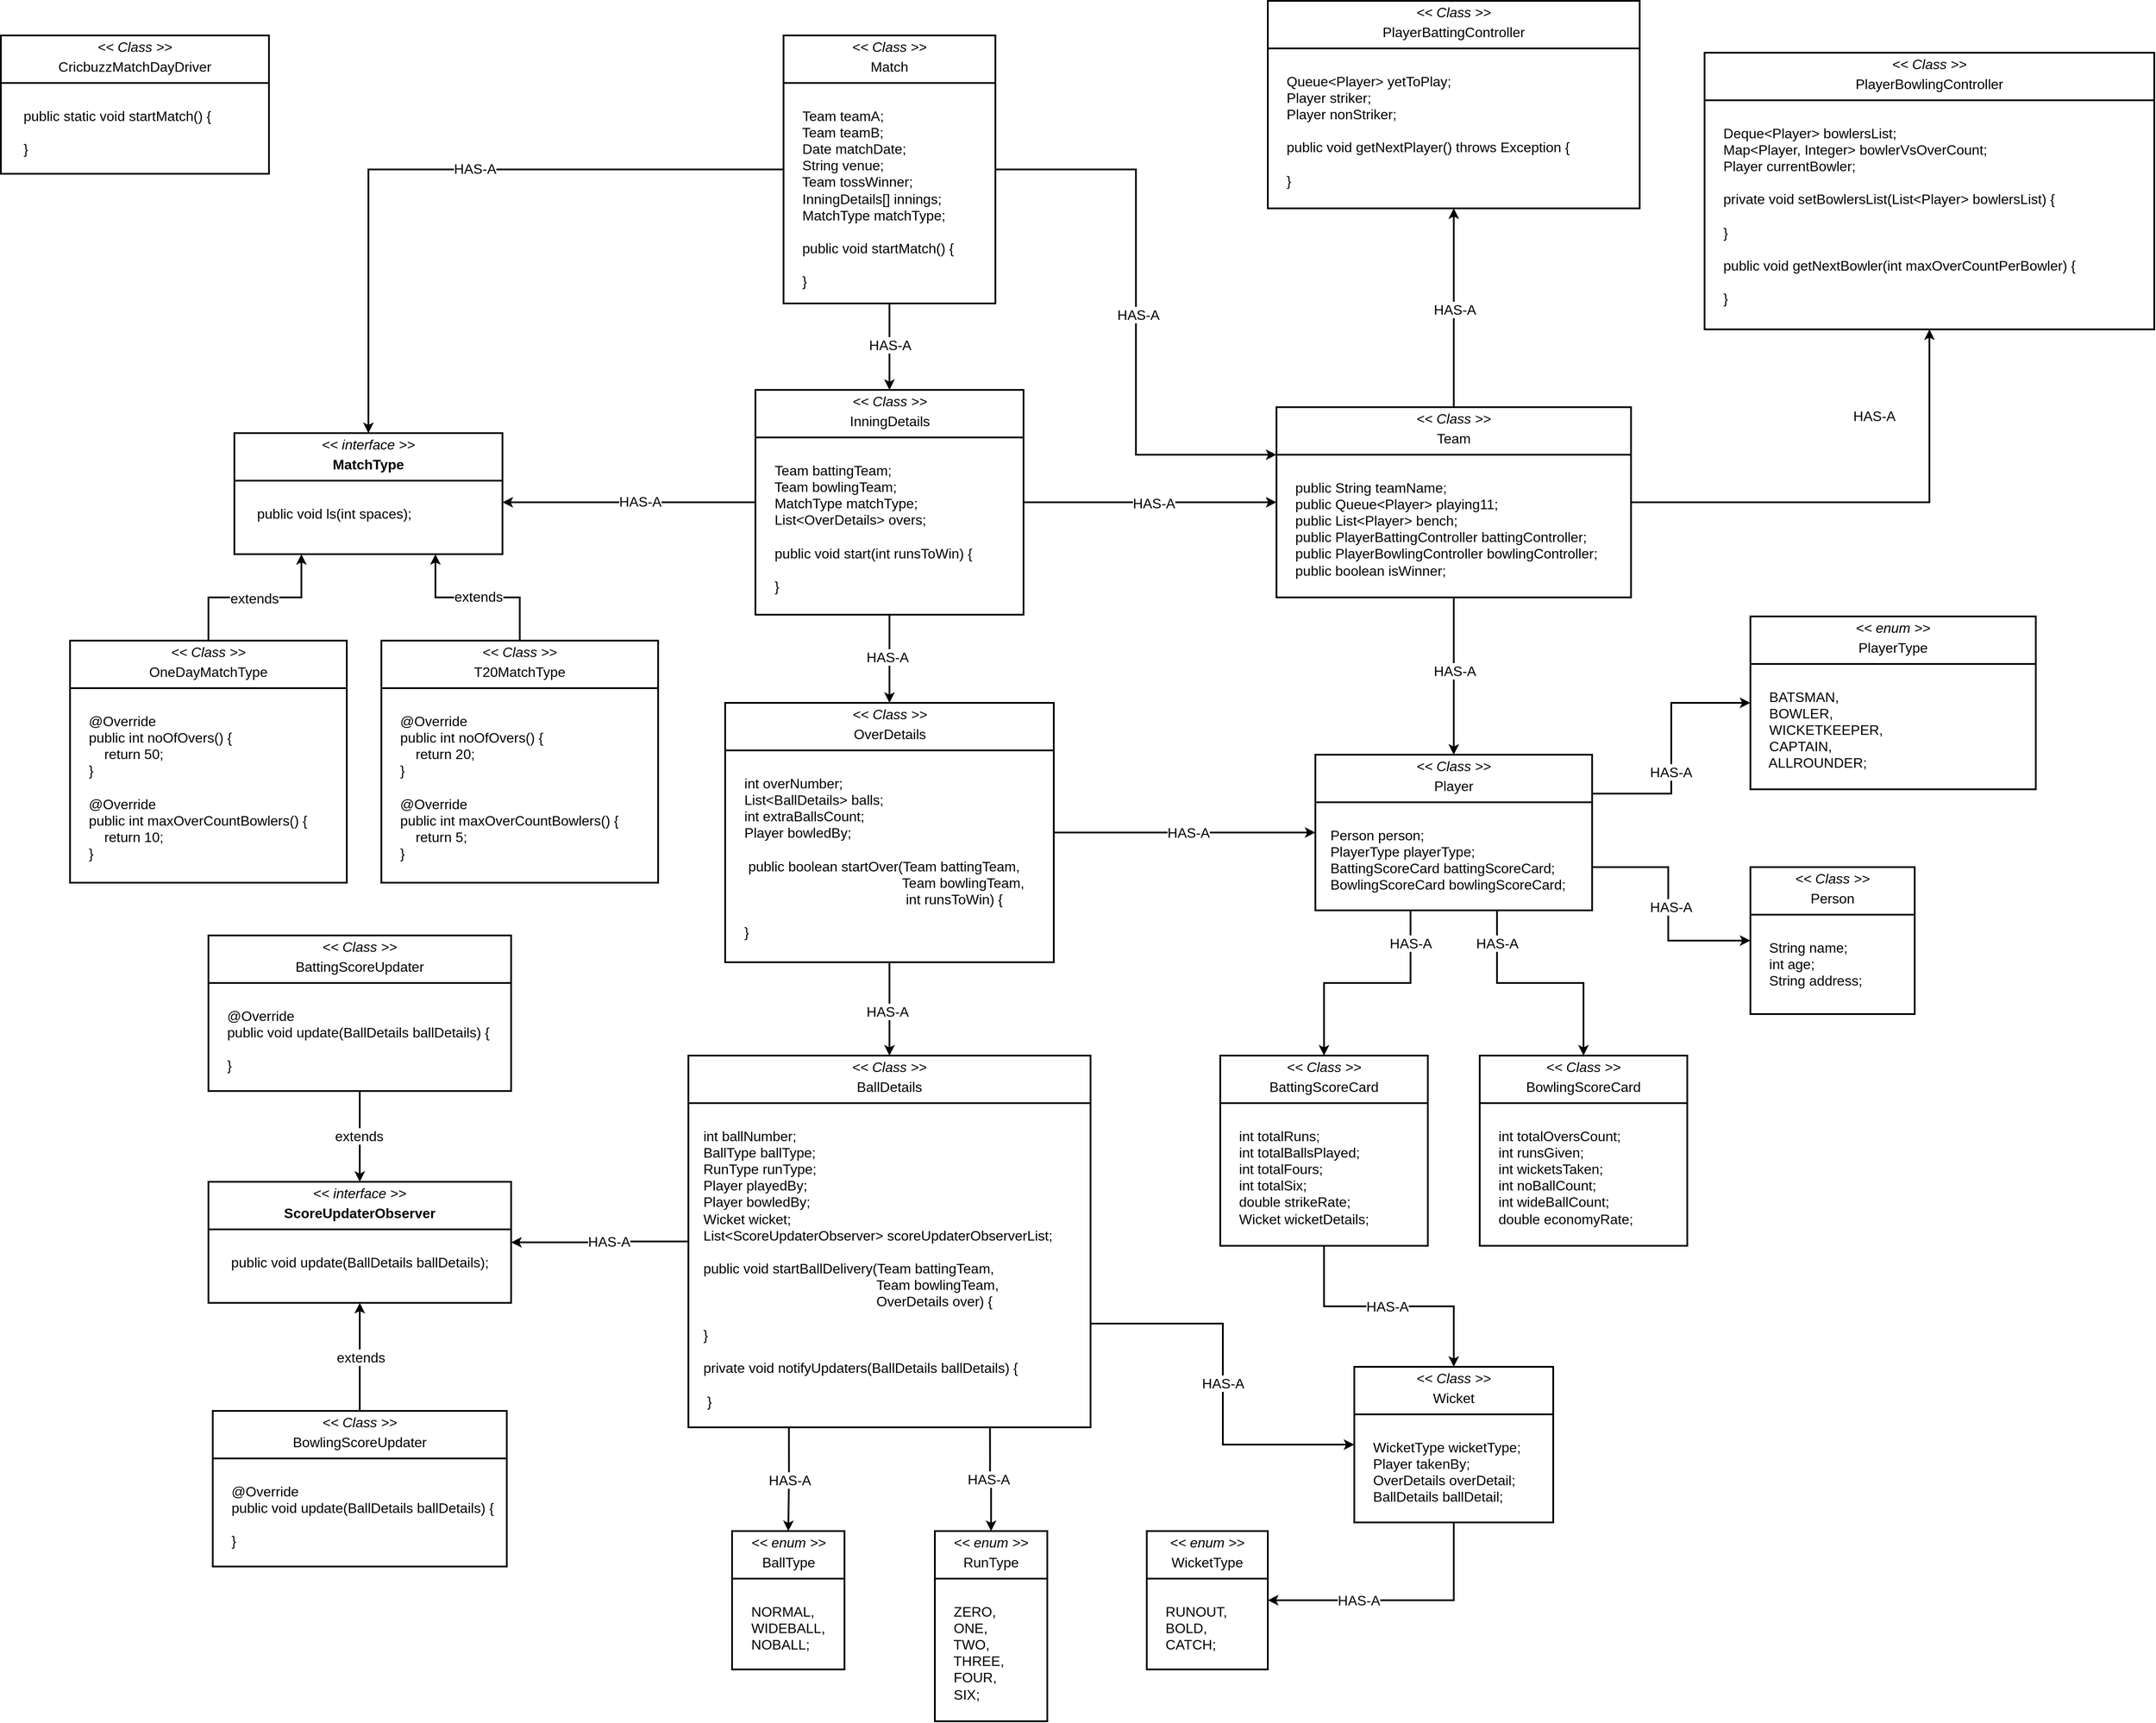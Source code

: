 <mxfile version="26.0.16">
  <diagram name="Page-1" id="dPMFYQ6WjeS6SnzJGWGK">
    <mxGraphModel dx="3497" dy="3234" grid="1" gridSize="10" guides="1" tooltips="1" connect="1" arrows="1" fold="1" page="1" pageScale="1" pageWidth="850" pageHeight="1100" math="0" shadow="0">
      <root>
        <mxCell id="0" />
        <mxCell id="1" parent="0" />
        <mxCell id="uMGFRiQHs4KJzETXGqt0-1" value="&lt;p style=&quot;margin: 4px 0px 0px; text-align: center;&quot;&gt;&lt;span style=&quot;background-color: initial;&quot;&gt;&lt;font&gt;&lt;i&gt;&amp;lt;&amp;lt; interface&amp;nbsp;&amp;gt;&amp;gt;&lt;/i&gt;&lt;/font&gt;&lt;/span&gt;&lt;/p&gt;&lt;p style=&quot;margin: 4px 0px 0px; text-align: center;&quot;&gt;&lt;b&gt;MatchType&lt;/b&gt;&lt;/p&gt;&lt;hr style=&quot;border-style: solid;&quot;&gt;&lt;p style=&quot;margin: 0px 0px 0px 4px;&quot;&gt;&lt;font&gt;&lt;br&gt;&lt;/font&gt;&lt;/p&gt;&lt;p style=&quot;margin: 0px 0px 0px 4px;&quot;&gt;&amp;nbsp; &amp;nbsp;&lt;span style=&quot;background-color: transparent;&quot;&gt;&amp;nbsp;&lt;/span&gt;&lt;span style=&quot;background-color: transparent;&quot;&gt;&amp;nbsp;&lt;/span&gt;&lt;span style=&quot;background-color: transparent;&quot;&gt;public void ls(int spaces);&lt;/span&gt;&lt;/p&gt;" style="verticalAlign=top;align=left;overflow=fill;html=1;whiteSpace=wrap;strokeWidth=2;fontSize=16;fillColor=none;spacing=2;" parent="1" vertex="1">
          <mxGeometry x="660" y="-460" width="310" height="140" as="geometry" />
        </mxCell>
        <mxCell id="uMGFRiQHs4KJzETXGqt0-26" style="edgeStyle=orthogonalEdgeStyle;rounded=0;orthogonalLoop=1;jettySize=auto;html=1;entryX=0.5;entryY=0;entryDx=0;entryDy=0;strokeWidth=2;fontSize=16;" parent="1" source="uMGFRiQHs4KJzETXGqt0-2" target="uMGFRiQHs4KJzETXGqt0-1" edge="1">
          <mxGeometry relative="1" as="geometry" />
        </mxCell>
        <mxCell id="uMGFRiQHs4KJzETXGqt0-27" value="HAS-A" style="edgeLabel;html=1;align=center;verticalAlign=middle;resizable=0;points=[];fontSize=16;" parent="uMGFRiQHs4KJzETXGqt0-26" vertex="1" connectable="0">
          <mxGeometry x="-0.09" y="-1" relative="1" as="geometry">
            <mxPoint as="offset" />
          </mxGeometry>
        </mxCell>
        <mxCell id="uMGFRiQHs4KJzETXGqt0-28" style="edgeStyle=orthogonalEdgeStyle;rounded=0;orthogonalLoop=1;jettySize=auto;html=1;entryX=0;entryY=0.25;entryDx=0;entryDy=0;strokeWidth=2;fontSize=16;" parent="1" source="uMGFRiQHs4KJzETXGqt0-2" target="uMGFRiQHs4KJzETXGqt0-3" edge="1">
          <mxGeometry relative="1" as="geometry" />
        </mxCell>
        <mxCell id="uMGFRiQHs4KJzETXGqt0-29" value="HAS-A" style="edgeLabel;html=1;align=center;verticalAlign=middle;resizable=0;points=[];fontSize=16;" parent="uMGFRiQHs4KJzETXGqt0-28" vertex="1" connectable="0">
          <mxGeometry x="0.008" y="2" relative="1" as="geometry">
            <mxPoint as="offset" />
          </mxGeometry>
        </mxCell>
        <mxCell id="uMGFRiQHs4KJzETXGqt0-46" style="edgeStyle=orthogonalEdgeStyle;rounded=0;orthogonalLoop=1;jettySize=auto;html=1;strokeWidth=2;fontSize=16;" parent="1" source="uMGFRiQHs4KJzETXGqt0-2" target="uMGFRiQHs4KJzETXGqt0-13" edge="1">
          <mxGeometry relative="1" as="geometry" />
        </mxCell>
        <mxCell id="uMGFRiQHs4KJzETXGqt0-47" value="HAS-A" style="edgeLabel;html=1;align=center;verticalAlign=middle;resizable=0;points=[];fontSize=16;" parent="uMGFRiQHs4KJzETXGqt0-46" vertex="1" connectable="0">
          <mxGeometry x="-0.053" relative="1" as="geometry">
            <mxPoint as="offset" />
          </mxGeometry>
        </mxCell>
        <mxCell id="uMGFRiQHs4KJzETXGqt0-2" value="&lt;p style=&quot;margin: 4px 0px 0px; text-align: center;&quot;&gt;&lt;span style=&quot;background-color: initial;&quot;&gt;&lt;font&gt;&lt;i&gt;&amp;lt;&amp;lt; Class &amp;gt;&amp;gt;&lt;/i&gt;&lt;/font&gt;&lt;/span&gt;&lt;/p&gt;&lt;p style=&quot;margin: 4px 0px 0px; text-align: center;&quot;&gt;Match&lt;/p&gt;&lt;hr style=&quot;border-style: solid;&quot;&gt;&lt;p style=&quot;margin: 0px 0px 0px 4px;&quot;&gt;&lt;font&gt;&lt;br&gt;&lt;/font&gt;&lt;/p&gt;&lt;p style=&quot;margin: 0px 0px 0px 4px;&quot;&gt;&amp;nbsp; &amp;nbsp;&amp;nbsp;&lt;span style=&quot;background-color: transparent;&quot;&gt;Team teamA;&lt;/span&gt;&lt;/p&gt;&lt;p style=&quot;margin: 0px 0px 0px 4px;&quot;&gt;&amp;nbsp; &amp;nbsp; Team teamB;&lt;/p&gt;&lt;p style=&quot;margin: 0px 0px 0px 4px;&quot;&gt;&amp;nbsp; &amp;nbsp; Date matchDate;&lt;/p&gt;&lt;p style=&quot;margin: 0px 0px 0px 4px;&quot;&gt;&amp;nbsp; &amp;nbsp; String venue;&lt;/p&gt;&lt;p style=&quot;margin: 0px 0px 0px 4px;&quot;&gt;&amp;nbsp; &amp;nbsp; Team tossWinner;&lt;/p&gt;&lt;p style=&quot;margin: 0px 0px 0px 4px;&quot;&gt;&amp;nbsp; &amp;nbsp; InningDetails[] innings;&lt;/p&gt;&lt;p style=&quot;margin: 0px 0px 0px 4px;&quot;&gt;&amp;nbsp; &amp;nbsp; MatchType matchType;&lt;/p&gt;&lt;p style=&quot;margin: 0px 0px 0px 4px;&quot;&gt;&lt;br&gt;&lt;/p&gt;&lt;p style=&quot;margin: 0px 0px 0px 4px;&quot;&gt;&amp;nbsp; &amp;nbsp;&amp;nbsp;public void startMatch() {&lt;/p&gt;&lt;p style=&quot;margin: 0px 0px 0px 4px;&quot;&gt;&lt;br&gt;&lt;/p&gt;&lt;p style=&quot;margin: 0px 0px 0px 4px;&quot;&gt;&amp;nbsp; &amp;nbsp; }&lt;/p&gt;" style="verticalAlign=top;align=left;overflow=fill;html=1;whiteSpace=wrap;strokeWidth=2;fontSize=16;fillColor=none;spacing=2;" parent="1" vertex="1">
          <mxGeometry x="1295" y="-920" width="245" height="310" as="geometry" />
        </mxCell>
        <mxCell id="uMGFRiQHs4KJzETXGqt0-30" style="edgeStyle=orthogonalEdgeStyle;rounded=0;orthogonalLoop=1;jettySize=auto;html=1;entryX=0.5;entryY=0;entryDx=0;entryDy=0;strokeWidth=2;fontSize=16;" parent="1" source="uMGFRiQHs4KJzETXGqt0-3" target="uMGFRiQHs4KJzETXGqt0-5" edge="1">
          <mxGeometry relative="1" as="geometry" />
        </mxCell>
        <mxCell id="uMGFRiQHs4KJzETXGqt0-31" value="HAS-A" style="edgeLabel;html=1;align=center;verticalAlign=middle;resizable=0;points=[];fontSize=16;" parent="uMGFRiQHs4KJzETXGqt0-30" vertex="1" connectable="0">
          <mxGeometry x="-0.064" y="1" relative="1" as="geometry">
            <mxPoint as="offset" />
          </mxGeometry>
        </mxCell>
        <mxCell id="uMGFRiQHs4KJzETXGqt0-32" style="edgeStyle=orthogonalEdgeStyle;rounded=0;orthogonalLoop=1;jettySize=auto;html=1;entryX=0.5;entryY=1;entryDx=0;entryDy=0;strokeWidth=2;exitX=0.5;exitY=0;exitDx=0;exitDy=0;fontSize=16;" parent="1" source="uMGFRiQHs4KJzETXGqt0-3" target="uMGFRiQHs4KJzETXGqt0-7" edge="1">
          <mxGeometry relative="1" as="geometry" />
        </mxCell>
        <mxCell id="uMGFRiQHs4KJzETXGqt0-34" value="HAS-A" style="edgeLabel;html=1;align=center;verticalAlign=middle;resizable=0;points=[];fontSize=16;" parent="uMGFRiQHs4KJzETXGqt0-32" vertex="1" connectable="0">
          <mxGeometry x="-0.018" y="-1" relative="1" as="geometry">
            <mxPoint as="offset" />
          </mxGeometry>
        </mxCell>
        <mxCell id="uMGFRiQHs4KJzETXGqt0-33" style="edgeStyle=orthogonalEdgeStyle;rounded=0;orthogonalLoop=1;jettySize=auto;html=1;entryX=0.5;entryY=1;entryDx=0;entryDy=0;strokeWidth=2;exitX=1;exitY=0.5;exitDx=0;exitDy=0;fontSize=16;" parent="1" source="uMGFRiQHs4KJzETXGqt0-3" target="uMGFRiQHs4KJzETXGqt0-8" edge="1">
          <mxGeometry relative="1" as="geometry" />
        </mxCell>
        <mxCell id="uMGFRiQHs4KJzETXGqt0-35" value="HAS-A" style="edgeLabel;html=1;align=center;verticalAlign=middle;resizable=0;points=[];fontSize=16;" parent="uMGFRiQHs4KJzETXGqt0-33" vertex="1" connectable="0">
          <mxGeometry x="0.016" relative="1" as="geometry">
            <mxPoint x="4" y="-100" as="offset" />
          </mxGeometry>
        </mxCell>
        <mxCell id="uMGFRiQHs4KJzETXGqt0-3" value="&lt;p style=&quot;margin: 4px 0px 0px; text-align: center;&quot;&gt;&lt;span style=&quot;background-color: initial;&quot;&gt;&lt;font&gt;&lt;i&gt;&amp;lt;&amp;lt; Class &amp;gt;&amp;gt;&lt;/i&gt;&lt;/font&gt;&lt;/span&gt;&lt;/p&gt;&lt;p style=&quot;margin: 4px 0px 0px; text-align: center;&quot;&gt;Team&lt;/p&gt;&lt;hr style=&quot;border-style: solid;&quot;&gt;&lt;p style=&quot;margin: 0px 0px 0px 4px;&quot;&gt;&lt;font&gt;&lt;br&gt;&lt;/font&gt;&lt;/p&gt;&lt;p style=&quot;margin: 0px 0px 0px 4px;&quot;&gt;&amp;nbsp; &amp;nbsp;&amp;nbsp;&lt;span style=&quot;background-color: transparent;&quot;&gt;public String teamName;&lt;/span&gt;&lt;/p&gt;&lt;p style=&quot;margin: 0px 0px 0px 4px;&quot;&gt;&amp;nbsp; &amp;nbsp; public Queue&amp;lt;Player&amp;gt; playing11;&lt;/p&gt;&lt;p style=&quot;margin: 0px 0px 0px 4px;&quot;&gt;&amp;nbsp; &amp;nbsp; public List&amp;lt;Player&amp;gt; bench;&lt;/p&gt;&lt;p style=&quot;margin: 0px 0px 0px 4px;&quot;&gt;&amp;nbsp; &amp;nbsp; public PlayerBattingController battingController;&lt;/p&gt;&lt;p style=&quot;margin: 0px 0px 0px 4px;&quot;&gt;&amp;nbsp; &amp;nbsp; public PlayerBowlingController bowlingController;&lt;/p&gt;&lt;p style=&quot;margin: 0px 0px 0px 4px;&quot;&gt;&amp;nbsp; &amp;nbsp; public boolean isWinner;&lt;/p&gt;" style="verticalAlign=top;align=left;overflow=fill;html=1;whiteSpace=wrap;strokeWidth=2;fontSize=16;fillColor=none;spacing=2;" parent="1" vertex="1">
          <mxGeometry x="1865" y="-490" width="410" height="220" as="geometry" />
        </mxCell>
        <mxCell id="uMGFRiQHs4KJzETXGqt0-4" value="&lt;p style=&quot;margin: 4px 0px 0px; text-align: center;&quot;&gt;&lt;span style=&quot;background-color: initial;&quot;&gt;&lt;font&gt;&lt;i&gt;&amp;lt;&amp;lt; Class &amp;gt;&amp;gt;&lt;/i&gt;&lt;/font&gt;&lt;/span&gt;&lt;/p&gt;&lt;p style=&quot;margin: 4px 0px 0px; text-align: center;&quot;&gt;Person&lt;/p&gt;&lt;hr style=&quot;border-style: solid;&quot;&gt;&lt;p style=&quot;margin: 0px 0px 0px 4px;&quot;&gt;&lt;font&gt;&lt;br&gt;&lt;/font&gt;&lt;/p&gt;&lt;p style=&quot;margin: 0px 0px 0px 4px;&quot;&gt;&amp;nbsp; &amp;nbsp;&lt;span style=&quot;background-color: transparent;&quot;&gt;&amp;nbsp;String name;&lt;/span&gt;&lt;/p&gt;&lt;p style=&quot;margin: 0px 0px 0px 4px;&quot;&gt;&amp;nbsp; &amp;nbsp; int age;&lt;/p&gt;&lt;p style=&quot;margin: 0px 0px 0px 4px;&quot;&gt;&amp;nbsp; &amp;nbsp; String address;&lt;/p&gt;" style="verticalAlign=top;align=left;overflow=fill;html=1;whiteSpace=wrap;strokeWidth=2;fontSize=16;fillColor=none;spacing=2;" parent="1" vertex="1">
          <mxGeometry x="2413" y="42" width="190" height="170" as="geometry" />
        </mxCell>
        <mxCell id="uMGFRiQHs4KJzETXGqt0-36" style="edgeStyle=orthogonalEdgeStyle;rounded=0;orthogonalLoop=1;jettySize=auto;html=1;entryX=0;entryY=0.5;entryDx=0;entryDy=0;strokeWidth=2;fontSize=16;" parent="1" source="uMGFRiQHs4KJzETXGqt0-5" target="uMGFRiQHs4KJzETXGqt0-4" edge="1">
          <mxGeometry relative="1" as="geometry">
            <Array as="points">
              <mxPoint x="2318" y="42" />
              <mxPoint x="2318" y="127" />
            </Array>
          </mxGeometry>
        </mxCell>
        <mxCell id="uMGFRiQHs4KJzETXGqt0-37" value="HAS-A" style="edgeLabel;html=1;align=center;verticalAlign=middle;resizable=0;points=[];fontSize=16;" parent="uMGFRiQHs4KJzETXGqt0-36" vertex="1" connectable="0">
          <mxGeometry x="-0.012" y="3" relative="1" as="geometry">
            <mxPoint y="1" as="offset" />
          </mxGeometry>
        </mxCell>
        <mxCell id="uMGFRiQHs4KJzETXGqt0-38" style="edgeStyle=orthogonalEdgeStyle;rounded=0;orthogonalLoop=1;jettySize=auto;html=1;entryX=0;entryY=0.5;entryDx=0;entryDy=0;strokeWidth=2;exitX=1;exitY=0.25;exitDx=0;exitDy=0;fontSize=16;" parent="1" source="uMGFRiQHs4KJzETXGqt0-5" target="uMGFRiQHs4KJzETXGqt0-6" edge="1">
          <mxGeometry relative="1" as="geometry" />
        </mxCell>
        <mxCell id="uMGFRiQHs4KJzETXGqt0-60" value="HAS-A" style="edgeLabel;html=1;align=center;verticalAlign=middle;resizable=0;points=[];fontSize=16;" parent="uMGFRiQHs4KJzETXGqt0-38" vertex="1" connectable="0">
          <mxGeometry x="-0.189" y="1" relative="1" as="geometry">
            <mxPoint as="offset" />
          </mxGeometry>
        </mxCell>
        <mxCell id="uMGFRiQHs4KJzETXGqt0-40" style="edgeStyle=orthogonalEdgeStyle;rounded=0;orthogonalLoop=1;jettySize=auto;html=1;entryX=0.5;entryY=0;entryDx=0;entryDy=0;strokeWidth=2;fontSize=16;" parent="1" source="uMGFRiQHs4KJzETXGqt0-5" target="uMGFRiQHs4KJzETXGqt0-9" edge="1">
          <mxGeometry relative="1" as="geometry">
            <Array as="points">
              <mxPoint x="2020" y="176" />
              <mxPoint x="1920" y="176" />
            </Array>
          </mxGeometry>
        </mxCell>
        <mxCell id="uMGFRiQHs4KJzETXGqt0-45" value="HAS-A" style="edgeLabel;html=1;align=center;verticalAlign=middle;resizable=0;points=[];fontSize=16;" parent="uMGFRiQHs4KJzETXGqt0-40" vertex="1" connectable="0">
          <mxGeometry x="-0.022" relative="1" as="geometry">
            <mxPoint x="47" y="-46" as="offset" />
          </mxGeometry>
        </mxCell>
        <mxCell id="uMGFRiQHs4KJzETXGqt0-41" style="edgeStyle=orthogonalEdgeStyle;rounded=0;orthogonalLoop=1;jettySize=auto;html=1;entryX=0.5;entryY=0;entryDx=0;entryDy=0;strokeWidth=2;fontSize=16;" parent="1" source="uMGFRiQHs4KJzETXGqt0-5" target="uMGFRiQHs4KJzETXGqt0-10" edge="1">
          <mxGeometry relative="1" as="geometry">
            <Array as="points">
              <mxPoint x="2120" y="176" />
              <mxPoint x="2220" y="176" />
            </Array>
          </mxGeometry>
        </mxCell>
        <mxCell id="uMGFRiQHs4KJzETXGqt0-43" value="HAS-A" style="edgeLabel;html=1;align=center;verticalAlign=middle;resizable=0;points=[];fontSize=16;" parent="uMGFRiQHs4KJzETXGqt0-41" vertex="1" connectable="0">
          <mxGeometry x="-0.043" y="-1" relative="1" as="geometry">
            <mxPoint x="-44" y="-47" as="offset" />
          </mxGeometry>
        </mxCell>
        <mxCell id="uMGFRiQHs4KJzETXGqt0-5" value="&lt;p style=&quot;margin: 4px 0px 0px; text-align: center;&quot;&gt;&lt;span style=&quot;background-color: initial;&quot;&gt;&lt;font&gt;&lt;i&gt;&amp;lt;&amp;lt; Class &amp;gt;&amp;gt;&lt;/i&gt;&lt;/font&gt;&lt;/span&gt;&lt;/p&gt;&lt;p style=&quot;margin: 4px 0px 0px; text-align: center;&quot;&gt;Player&lt;/p&gt;&lt;hr style=&quot;border-style: solid;&quot;&gt;&lt;p style=&quot;margin: 0px 0px 0px 4px;&quot;&gt;&lt;font&gt;&lt;br&gt;&lt;/font&gt;&lt;/p&gt;&lt;p style=&quot;margin: 0px 0px 0px 4px;&quot;&gt;&amp;nbsp; &amp;nbsp;&lt;span style=&quot;background-color: transparent;&quot;&gt;Person person;&lt;/span&gt;&lt;/p&gt;&lt;p style=&quot;margin: 0px 0px 0px 4px;&quot;&gt;&amp;nbsp; &amp;nbsp;PlayerType playerType;&lt;/p&gt;&lt;p style=&quot;margin: 0px 0px 0px 4px;&quot;&gt;&amp;nbsp; &amp;nbsp;BattingScoreCard battingScoreCard;&lt;/p&gt;&lt;p style=&quot;margin: 0px 0px 0px 4px;&quot;&gt;&amp;nbsp; &amp;nbsp;BowlingScoreCard bowlingScoreCard;&lt;/p&gt;" style="verticalAlign=top;align=left;overflow=fill;html=1;whiteSpace=wrap;strokeWidth=2;fontSize=16;fillColor=none;spacing=2;" parent="1" vertex="1">
          <mxGeometry x="1910" y="-88" width="320" height="180" as="geometry" />
        </mxCell>
        <mxCell id="uMGFRiQHs4KJzETXGqt0-6" value="&lt;p style=&quot;margin: 4px 0px 0px; text-align: center;&quot;&gt;&lt;span style=&quot;background-color: initial;&quot;&gt;&lt;font&gt;&lt;i&gt;&amp;lt;&amp;lt; enum &amp;gt;&amp;gt;&lt;/i&gt;&lt;/font&gt;&lt;/span&gt;&lt;/p&gt;&lt;p style=&quot;margin: 4px 0px 0px; text-align: center;&quot;&gt;PlayerType&lt;/p&gt;&lt;hr style=&quot;border-style: solid;&quot;&gt;&lt;p style=&quot;margin: 0px 0px 0px 4px;&quot;&gt;&lt;font&gt;&lt;br&gt;&lt;/font&gt;&lt;/p&gt;&lt;p style=&quot;margin: 0px 0px 0px 4px;&quot;&gt;&amp;nbsp; &amp;nbsp;&lt;span style=&quot;background-color: transparent;&quot;&gt;&amp;nbsp;&lt;/span&gt;&lt;span style=&quot;background-color: transparent;&quot;&gt;BATSMAN,&lt;/span&gt;&lt;/p&gt;&lt;p style=&quot;margin: 0px 0px 0px 4px;&quot;&gt;&amp;nbsp; &amp;nbsp; BOWLER,&lt;/p&gt;&lt;p style=&quot;margin: 0px 0px 0px 4px;&quot;&gt;&amp;nbsp; &amp;nbsp; WICKETKEEPER,&lt;/p&gt;&lt;p style=&quot;margin: 0px 0px 0px 4px;&quot;&gt;&amp;nbsp; &amp;nbsp; CAPTAIN,&lt;/p&gt;&lt;p style=&quot;margin: 0px 0px 0px 4px;&quot;&gt;&amp;nbsp; &amp;nbsp; ALLROUNDER;&lt;/p&gt;" style="verticalAlign=top;align=left;overflow=fill;html=1;whiteSpace=wrap;strokeWidth=2;fontSize=16;fillColor=none;spacing=2;" parent="1" vertex="1">
          <mxGeometry x="2413" y="-248" width="330" height="200" as="geometry" />
        </mxCell>
        <mxCell id="uMGFRiQHs4KJzETXGqt0-7" value="&lt;p style=&quot;margin: 4px 0px 0px; text-align: center;&quot;&gt;&lt;span style=&quot;background-color: initial;&quot;&gt;&lt;font&gt;&lt;i&gt;&amp;lt;&amp;lt; Class &amp;gt;&amp;gt;&lt;/i&gt;&lt;/font&gt;&lt;/span&gt;&lt;/p&gt;&lt;p style=&quot;margin: 4px 0px 0px; text-align: center;&quot;&gt;PlayerBattingController&lt;/p&gt;&lt;hr style=&quot;border-style: solid;&quot;&gt;&lt;p style=&quot;margin: 0px 0px 0px 4px;&quot;&gt;&lt;font&gt;&lt;br&gt;&lt;/font&gt;&lt;/p&gt;&lt;p style=&quot;margin: 0px 0px 0px 4px;&quot;&gt;&amp;nbsp; &amp;nbsp;&lt;span style=&quot;background-color: transparent;&quot;&gt;&amp;nbsp;Queue&amp;lt;Player&amp;gt; yetToPlay;&lt;/span&gt;&lt;/p&gt;&lt;p style=&quot;margin: 0px 0px 0px 4px;&quot;&gt;&amp;nbsp; &amp;nbsp; Player striker;&lt;/p&gt;&lt;p style=&quot;margin: 0px 0px 0px 4px;&quot;&gt;&amp;nbsp; &amp;nbsp; Player nonStriker;&lt;/p&gt;&lt;p style=&quot;margin: 0px 0px 0px 4px;&quot;&gt;&lt;br&gt;&lt;/p&gt;&lt;p style=&quot;margin: 0px 0px 0px 4px;&quot;&gt;&amp;nbsp; &amp;nbsp;&amp;nbsp;&lt;span style=&quot;background-color: transparent;&quot;&gt;public void getNextPlayer() throws Exception {&lt;/span&gt;&lt;/p&gt;&lt;p style=&quot;margin: 0px 0px 0px 4px;&quot;&gt;&amp;nbsp; &amp;nbsp; &amp;nbsp; &amp;nbsp;&amp;nbsp;&lt;/p&gt;&lt;p style=&quot;margin: 0px 0px 0px 4px;&quot;&gt;&amp;nbsp; &amp;nbsp; }&lt;/p&gt;" style="verticalAlign=top;align=left;overflow=fill;html=1;whiteSpace=wrap;strokeWidth=2;fontSize=16;fillColor=none;spacing=2;" parent="1" vertex="1">
          <mxGeometry x="1855" y="-960" width="430" height="240" as="geometry" />
        </mxCell>
        <mxCell id="uMGFRiQHs4KJzETXGqt0-8" value="&lt;p style=&quot;margin: 4px 0px 0px; text-align: center;&quot;&gt;&lt;span style=&quot;background-color: initial;&quot;&gt;&lt;font&gt;&lt;i&gt;&amp;lt;&amp;lt; Class &amp;gt;&amp;gt;&lt;/i&gt;&lt;/font&gt;&lt;/span&gt;&lt;/p&gt;&lt;p style=&quot;margin: 4px 0px 0px; text-align: center;&quot;&gt;PlayerBowlingController&lt;/p&gt;&lt;hr style=&quot;border-style: solid;&quot;&gt;&lt;p style=&quot;margin: 0px 0px 0px 4px;&quot;&gt;&lt;font&gt;&lt;br&gt;&lt;/font&gt;&lt;/p&gt;&lt;p style=&quot;margin: 0px 0px 0px 4px;&quot;&gt;&amp;nbsp; &amp;nbsp;&lt;span style=&quot;background-color: transparent;&quot;&gt;&amp;nbsp;Deque&amp;lt;Player&amp;gt; bowlersList;&lt;/span&gt;&lt;/p&gt;&lt;p style=&quot;margin: 0px 0px 0px 4px;&quot;&gt;&amp;nbsp; &amp;nbsp; Map&amp;lt;Player, Integer&amp;gt; bowlerVsOverCount;&lt;/p&gt;&lt;p style=&quot;margin: 0px 0px 0px 4px;&quot;&gt;&amp;nbsp; &amp;nbsp; Player currentBowler;&lt;/p&gt;&lt;p style=&quot;margin: 0px 0px 0px 4px;&quot;&gt;&lt;br&gt;&lt;/p&gt;&lt;p style=&quot;margin: 0px 0px 0px 4px;&quot;&gt;&amp;nbsp; &amp;nbsp; private void setBowlersList(List&amp;lt;Player&amp;gt; bowlersList) {&lt;/p&gt;&lt;p style=&quot;margin: 0px 0px 0px 4px;&quot;&gt;&lt;br&gt;&lt;/p&gt;&lt;p style=&quot;margin: 0px 0px 0px 4px;&quot;&gt;&amp;nbsp; &amp;nbsp; }&lt;br&gt;&lt;/p&gt;&lt;p style=&quot;margin: 0px 0px 0px 4px;&quot;&gt;&lt;br&gt;&lt;/p&gt;&lt;p style=&quot;margin: 0px 0px 0px 4px;&quot;&gt;&amp;nbsp; &amp;nbsp;&amp;nbsp;public void getNextBowler(int maxOverCountPerBowler) {&lt;/p&gt;&lt;p style=&quot;margin: 0px 0px 0px 4px;&quot;&gt;&lt;br&gt;&lt;/p&gt;&lt;p style=&quot;margin: 0px 0px 0px 4px;&quot;&gt;&amp;nbsp; &amp;nbsp; }&lt;/p&gt;" style="verticalAlign=top;align=left;overflow=fill;html=1;whiteSpace=wrap;strokeWidth=2;fontSize=16;fillColor=none;spacing=2;" parent="1" vertex="1">
          <mxGeometry x="2360" y="-900" width="520" height="320" as="geometry" />
        </mxCell>
        <mxCell id="uMGFRiQHs4KJzETXGqt0-73" style="edgeStyle=orthogonalEdgeStyle;rounded=0;orthogonalLoop=1;jettySize=auto;html=1;strokeWidth=2;fontSize=16;" parent="1" source="uMGFRiQHs4KJzETXGqt0-9" target="uMGFRiQHs4KJzETXGqt0-56" edge="1">
          <mxGeometry relative="1" as="geometry" />
        </mxCell>
        <mxCell id="uMGFRiQHs4KJzETXGqt0-76" value="&lt;font&gt;HAS-A&lt;/font&gt;" style="edgeLabel;html=1;align=center;verticalAlign=middle;resizable=0;points=[];fontSize=16;" parent="uMGFRiQHs4KJzETXGqt0-73" vertex="1" connectable="0">
          <mxGeometry x="-0.017" relative="1" as="geometry">
            <mxPoint as="offset" />
          </mxGeometry>
        </mxCell>
        <mxCell id="uMGFRiQHs4KJzETXGqt0-9" value="&lt;p style=&quot;margin: 4px 0px 0px; text-align: center;&quot;&gt;&lt;span style=&quot;background-color: initial;&quot;&gt;&lt;font&gt;&lt;i&gt;&amp;lt;&amp;lt; Class &amp;gt;&amp;gt;&lt;/i&gt;&lt;/font&gt;&lt;/span&gt;&lt;/p&gt;&lt;p style=&quot;margin: 4px 0px 0px; text-align: center;&quot;&gt;BattingScoreCard&lt;/p&gt;&lt;hr style=&quot;border-style: solid;&quot;&gt;&lt;p style=&quot;margin: 0px 0px 0px 4px;&quot;&gt;&lt;font&gt;&lt;br&gt;&lt;/font&gt;&lt;/p&gt;&lt;p style=&quot;margin: 0px 0px 0px 4px;&quot;&gt;&amp;nbsp; &amp;nbsp;&lt;span style=&quot;background-color: transparent;&quot;&gt;&amp;nbsp;int totalRuns;&lt;/span&gt;&lt;/p&gt;&lt;p style=&quot;margin: 0px 0px 0px 4px;&quot;&gt;&amp;nbsp; &amp;nbsp; int totalBallsPlayed;&lt;/p&gt;&lt;p style=&quot;margin: 0px 0px 0px 4px;&quot;&gt;&amp;nbsp; &amp;nbsp; int totalFours;&lt;/p&gt;&lt;p style=&quot;margin: 0px 0px 0px 4px;&quot;&gt;&amp;nbsp; &amp;nbsp; int totalSix;&lt;/p&gt;&lt;p style=&quot;margin: 0px 0px 0px 4px;&quot;&gt;&amp;nbsp; &amp;nbsp; double strikeRate;&lt;/p&gt;&lt;p style=&quot;margin: 0px 0px 0px 4px;&quot;&gt;&amp;nbsp; &amp;nbsp; Wicket wicketDetails;&lt;/p&gt;" style="verticalAlign=top;align=left;overflow=fill;html=1;whiteSpace=wrap;strokeWidth=2;fontSize=16;fillColor=none;spacing=2;" parent="1" vertex="1">
          <mxGeometry x="1800" y="260" width="240" height="220" as="geometry" />
        </mxCell>
        <mxCell id="uMGFRiQHs4KJzETXGqt0-10" value="&lt;p style=&quot;margin: 4px 0px 0px; text-align: center;&quot;&gt;&lt;span style=&quot;background-color: initial;&quot;&gt;&lt;font&gt;&lt;i&gt;&amp;lt;&amp;lt; Class &amp;gt;&amp;gt;&lt;/i&gt;&lt;/font&gt;&lt;/span&gt;&lt;/p&gt;&lt;p style=&quot;margin: 4px 0px 0px; text-align: center;&quot;&gt;BowlingScoreCard&lt;/p&gt;&lt;hr style=&quot;border-style: solid;&quot;&gt;&lt;p style=&quot;margin: 0px 0px 0px 4px;&quot;&gt;&lt;font&gt;&lt;br&gt;&lt;/font&gt;&lt;/p&gt;&lt;p style=&quot;margin: 0px 0px 0px 4px;&quot;&gt;&amp;nbsp; &amp;nbsp;&lt;span style=&quot;background-color: transparent;&quot;&gt;&amp;nbsp;int totalOversCount;&lt;/span&gt;&lt;/p&gt;&lt;p style=&quot;margin: 0px 0px 0px 4px;&quot;&gt;&amp;nbsp; &amp;nbsp; int runsGiven;&lt;/p&gt;&lt;p style=&quot;margin: 0px 0px 0px 4px;&quot;&gt;&amp;nbsp; &amp;nbsp; int wicketsTaken;&lt;/p&gt;&lt;p style=&quot;margin: 0px 0px 0px 4px;&quot;&gt;&amp;nbsp; &amp;nbsp; int noBallCount;&lt;/p&gt;&lt;p style=&quot;margin: 0px 0px 0px 4px;&quot;&gt;&amp;nbsp; &amp;nbsp; int wideBallCount;&lt;/p&gt;&lt;p style=&quot;margin: 0px 0px 0px 4px;&quot;&gt;&amp;nbsp; &amp;nbsp; double economyRate;&lt;/p&gt;" style="verticalAlign=top;align=left;overflow=fill;html=1;whiteSpace=wrap;strokeWidth=2;fontSize=16;fillColor=none;spacing=2;" parent="1" vertex="1">
          <mxGeometry x="2100" y="260" width="240" height="220" as="geometry" />
        </mxCell>
        <mxCell id="uMGFRiQHs4KJzETXGqt0-22" style="edgeStyle=orthogonalEdgeStyle;rounded=0;orthogonalLoop=1;jettySize=auto;html=1;entryX=0.25;entryY=1;entryDx=0;entryDy=0;strokeWidth=2;fontSize=16;" parent="1" source="uMGFRiQHs4KJzETXGqt0-11" target="uMGFRiQHs4KJzETXGqt0-1" edge="1">
          <mxGeometry relative="1" as="geometry" />
        </mxCell>
        <mxCell id="uMGFRiQHs4KJzETXGqt0-23" value="extends" style="edgeLabel;html=1;align=center;verticalAlign=middle;resizable=0;points=[];fontSize=16;" parent="uMGFRiQHs4KJzETXGqt0-22" vertex="1" connectable="0">
          <mxGeometry x="-0.006" y="-1" relative="1" as="geometry">
            <mxPoint as="offset" />
          </mxGeometry>
        </mxCell>
        <mxCell id="uMGFRiQHs4KJzETXGqt0-11" value="&lt;p style=&quot;margin: 4px 0px 0px; text-align: center;&quot;&gt;&lt;span style=&quot;background-color: initial;&quot;&gt;&lt;font&gt;&lt;i&gt;&amp;lt;&amp;lt; Class &amp;gt;&amp;gt;&lt;/i&gt;&lt;/font&gt;&lt;/span&gt;&lt;/p&gt;&lt;p style=&quot;margin: 4px 0px 0px; text-align: center;&quot;&gt;OneDayMatchType&lt;/p&gt;&lt;hr style=&quot;border-style: solid;&quot;&gt;&lt;p style=&quot;margin: 0px 0px 0px 4px;&quot;&gt;&lt;font&gt;&lt;br&gt;&lt;/font&gt;&lt;/p&gt;&lt;p style=&quot;margin: 0px 0px 0px 4px;&quot;&gt;&amp;nbsp; &amp;nbsp;&lt;span style=&quot;background-color: transparent;&quot;&gt;&amp;nbsp;@Override&lt;/span&gt;&lt;/p&gt;&lt;p style=&quot;margin: 0px 0px 0px 4px;&quot;&gt;&amp;nbsp; &amp;nbsp; public int noOfOvers() {&lt;/p&gt;&lt;p style=&quot;margin: 0px 0px 0px 4px;&quot;&gt;&amp;nbsp; &amp;nbsp; &amp;nbsp; &amp;nbsp; return 50;&lt;/p&gt;&lt;p style=&quot;margin: 0px 0px 0px 4px;&quot;&gt;&amp;nbsp; &amp;nbsp; }&lt;/p&gt;&lt;p style=&quot;margin: 0px 0px 0px 4px;&quot;&gt;&lt;br&gt;&lt;/p&gt;&lt;p style=&quot;margin: 0px 0px 0px 4px;&quot;&gt;&amp;nbsp; &amp;nbsp; @Override&lt;/p&gt;&lt;p style=&quot;margin: 0px 0px 0px 4px;&quot;&gt;&amp;nbsp; &amp;nbsp; public int maxOverCountBowlers() {&lt;/p&gt;&lt;p style=&quot;margin: 0px 0px 0px 4px;&quot;&gt;&amp;nbsp; &amp;nbsp; &amp;nbsp; &amp;nbsp; return 10;&lt;/p&gt;&lt;p style=&quot;margin: 0px 0px 0px 4px;&quot;&gt;&amp;nbsp; &amp;nbsp; }&lt;/p&gt;" style="verticalAlign=top;align=left;overflow=fill;html=1;whiteSpace=wrap;strokeWidth=2;fontSize=16;fillColor=none;spacing=2;" parent="1" vertex="1">
          <mxGeometry x="470" y="-220" width="320" height="280" as="geometry" />
        </mxCell>
        <mxCell id="uMGFRiQHs4KJzETXGqt0-12" value="&lt;p style=&quot;margin: 4px 0px 0px; text-align: center;&quot;&gt;&lt;span style=&quot;background-color: initial;&quot;&gt;&lt;font&gt;&lt;i&gt;&amp;lt;&amp;lt; Class &amp;gt;&amp;gt;&lt;/i&gt;&lt;/font&gt;&lt;/span&gt;&lt;/p&gt;&lt;p style=&quot;margin: 4px 0px 0px; text-align: center;&quot;&gt;T20MatchType&lt;/p&gt;&lt;hr style=&quot;border-style: solid;&quot;&gt;&lt;p style=&quot;margin: 0px 0px 0px 4px;&quot;&gt;&lt;font&gt;&lt;br&gt;&lt;/font&gt;&lt;/p&gt;&lt;p style=&quot;margin: 0px 0px 0px 4px;&quot;&gt;&amp;nbsp; &amp;nbsp;&lt;span style=&quot;background-color: transparent;&quot;&gt;&amp;nbsp;@Override&lt;/span&gt;&lt;/p&gt;&lt;p style=&quot;margin: 0px 0px 0px 4px;&quot;&gt;&amp;nbsp; &amp;nbsp; public int noOfOvers() {&lt;/p&gt;&lt;p style=&quot;margin: 0px 0px 0px 4px;&quot;&gt;&amp;nbsp; &amp;nbsp; &amp;nbsp; &amp;nbsp; return 20;&lt;/p&gt;&lt;p style=&quot;margin: 0px 0px 0px 4px;&quot;&gt;&amp;nbsp; &amp;nbsp; }&lt;/p&gt;&lt;p style=&quot;margin: 0px 0px 0px 4px;&quot;&gt;&lt;br&gt;&lt;/p&gt;&lt;p style=&quot;margin: 0px 0px 0px 4px;&quot;&gt;&amp;nbsp; &amp;nbsp; @Override&lt;/p&gt;&lt;p style=&quot;margin: 0px 0px 0px 4px;&quot;&gt;&amp;nbsp; &amp;nbsp; public int maxOverCountBowlers() {&lt;/p&gt;&lt;p style=&quot;margin: 0px 0px 0px 4px;&quot;&gt;&amp;nbsp; &amp;nbsp; &amp;nbsp; &amp;nbsp; return 5;&lt;/p&gt;&lt;p style=&quot;margin: 0px 0px 0px 4px;&quot;&gt;&amp;nbsp; &amp;nbsp; }&lt;/p&gt;" style="verticalAlign=top;align=left;overflow=fill;html=1;whiteSpace=wrap;strokeWidth=2;fontSize=16;fillColor=none;spacing=2;" parent="1" vertex="1">
          <mxGeometry x="830" y="-220" width="320" height="280" as="geometry" />
        </mxCell>
        <mxCell id="uMGFRiQHs4KJzETXGqt0-50" style="edgeStyle=orthogonalEdgeStyle;rounded=0;orthogonalLoop=1;jettySize=auto;html=1;entryX=0;entryY=0.5;entryDx=0;entryDy=0;strokeWidth=2;fontSize=16;" parent="1" source="uMGFRiQHs4KJzETXGqt0-13" target="uMGFRiQHs4KJzETXGqt0-3" edge="1">
          <mxGeometry relative="1" as="geometry" />
        </mxCell>
        <mxCell id="uMGFRiQHs4KJzETXGqt0-51" value="HAS-A" style="edgeLabel;html=1;align=center;verticalAlign=middle;resizable=0;points=[];fontSize=16;" parent="uMGFRiQHs4KJzETXGqt0-50" vertex="1" connectable="0">
          <mxGeometry x="0.026" y="-1" relative="1" as="geometry">
            <mxPoint as="offset" />
          </mxGeometry>
        </mxCell>
        <mxCell id="uMGFRiQHs4KJzETXGqt0-54" style="edgeStyle=orthogonalEdgeStyle;rounded=0;orthogonalLoop=1;jettySize=auto;html=1;strokeWidth=2;fontSize=16;" parent="1" source="uMGFRiQHs4KJzETXGqt0-13" target="uMGFRiQHs4KJzETXGqt0-14" edge="1">
          <mxGeometry relative="1" as="geometry" />
        </mxCell>
        <mxCell id="uMGFRiQHs4KJzETXGqt0-55" value="HAS-A" style="edgeLabel;html=1;align=center;verticalAlign=middle;resizable=0;points=[];fontSize=16;" parent="uMGFRiQHs4KJzETXGqt0-54" vertex="1" connectable="0">
          <mxGeometry x="-0.026" y="-2" relative="1" as="geometry">
            <mxPoint x="-1" y="-1" as="offset" />
          </mxGeometry>
        </mxCell>
        <mxCell id="uMGFRiQHs4KJzETXGqt0-13" value="&lt;p style=&quot;margin: 4px 0px 0px; text-align: center;&quot;&gt;&lt;span style=&quot;background-color: initial;&quot;&gt;&lt;font&gt;&lt;i&gt;&amp;lt;&amp;lt; Class &amp;gt;&amp;gt;&lt;/i&gt;&lt;/font&gt;&lt;/span&gt;&lt;/p&gt;&lt;p style=&quot;margin: 4px 0px 0px; text-align: center;&quot;&gt;InningDetails&lt;/p&gt;&lt;hr style=&quot;border-style: solid;&quot;&gt;&lt;p style=&quot;margin: 0px 0px 0px 4px;&quot;&gt;&lt;font&gt;&lt;br&gt;&lt;/font&gt;&lt;/p&gt;&lt;p style=&quot;margin: 0px 0px 0px 4px;&quot;&gt;&amp;nbsp; &amp;nbsp;&lt;span style=&quot;background-color: transparent;&quot;&gt;&amp;nbsp;Team battingTeam;&lt;/span&gt;&lt;/p&gt;&lt;p style=&quot;margin: 0px 0px 0px 4px;&quot;&gt;&amp;nbsp; &amp;nbsp; Team bowlingTeam;&lt;/p&gt;&lt;p style=&quot;margin: 0px 0px 0px 4px;&quot;&gt;&amp;nbsp; &amp;nbsp; MatchType matchType;&lt;/p&gt;&lt;p style=&quot;margin: 0px 0px 0px 4px;&quot;&gt;&amp;nbsp; &amp;nbsp; List&amp;lt;OverDetails&amp;gt; overs;&lt;/p&gt;&lt;p style=&quot;margin: 0px 0px 0px 4px;&quot;&gt;&lt;br&gt;&lt;/p&gt;&lt;p style=&quot;margin: 0px 0px 0px 4px;&quot;&gt;&amp;nbsp; &amp;nbsp; public void start(int runsToWin) {&lt;/p&gt;&lt;p style=&quot;margin: 0px 0px 0px 4px;&quot;&gt;&lt;br&gt;&lt;/p&gt;&lt;p style=&quot;margin: 0px 0px 0px 4px;&quot;&gt;&amp;nbsp; &amp;nbsp; }&lt;/p&gt;" style="verticalAlign=top;align=left;overflow=fill;html=1;whiteSpace=wrap;strokeWidth=2;fontSize=16;fillColor=none;spacing=2;" parent="1" vertex="1">
          <mxGeometry x="1262.5" y="-510" width="310" height="260" as="geometry" />
        </mxCell>
        <mxCell id="uMGFRiQHs4KJzETXGqt0-52" style="edgeStyle=orthogonalEdgeStyle;rounded=0;orthogonalLoop=1;jettySize=auto;html=1;entryX=0.5;entryY=0;entryDx=0;entryDy=0;strokeWidth=2;fontSize=16;" parent="1" source="uMGFRiQHs4KJzETXGqt0-14" target="uMGFRiQHs4KJzETXGqt0-15" edge="1">
          <mxGeometry relative="1" as="geometry" />
        </mxCell>
        <mxCell id="uMGFRiQHs4KJzETXGqt0-53" value="HAS-A" style="edgeLabel;html=1;align=center;verticalAlign=middle;resizable=0;points=[];fontSize=16;" parent="uMGFRiQHs4KJzETXGqt0-52" vertex="1" connectable="0">
          <mxGeometry x="0.046" y="-3" relative="1" as="geometry">
            <mxPoint as="offset" />
          </mxGeometry>
        </mxCell>
        <mxCell id="uMGFRiQHs4KJzETXGqt0-71" style="edgeStyle=orthogonalEdgeStyle;rounded=0;orthogonalLoop=1;jettySize=auto;html=1;entryX=0;entryY=0.5;entryDx=0;entryDy=0;strokeWidth=2;fontSize=16;" parent="1" source="uMGFRiQHs4KJzETXGqt0-14" target="uMGFRiQHs4KJzETXGqt0-5" edge="1">
          <mxGeometry relative="1" as="geometry" />
        </mxCell>
        <mxCell id="uMGFRiQHs4KJzETXGqt0-72" value="HAS-A" style="edgeLabel;html=1;align=center;verticalAlign=middle;resizable=0;points=[];fontSize=16;" parent="uMGFRiQHs4KJzETXGqt0-71" vertex="1" connectable="0">
          <mxGeometry x="0.026" y="-3" relative="1" as="geometry">
            <mxPoint y="-3" as="offset" />
          </mxGeometry>
        </mxCell>
        <mxCell id="uMGFRiQHs4KJzETXGqt0-14" value="&lt;p style=&quot;margin: 4px 0px 0px; text-align: center;&quot;&gt;&lt;span style=&quot;background-color: initial;&quot;&gt;&lt;font&gt;&lt;i&gt;&amp;lt;&amp;lt; Class &amp;gt;&amp;gt;&lt;/i&gt;&lt;/font&gt;&lt;/span&gt;&lt;/p&gt;&lt;p style=&quot;margin: 4px 0px 0px; text-align: center;&quot;&gt;OverDetails&lt;/p&gt;&lt;hr style=&quot;border-style: solid;&quot;&gt;&lt;p style=&quot;margin: 0px 0px 0px 4px;&quot;&gt;&lt;font&gt;&lt;br&gt;&lt;/font&gt;&lt;/p&gt;&lt;p style=&quot;margin: 0px 0px 0px 4px;&quot;&gt;&amp;nbsp; &amp;nbsp;&lt;span style=&quot;background-color: transparent;&quot;&gt;&amp;nbsp;int overNumber;&lt;/span&gt;&lt;/p&gt;&lt;p style=&quot;margin: 0px 0px 0px 4px;&quot;&gt;&amp;nbsp; &amp;nbsp; List&amp;lt;BallDetails&amp;gt; balls;&lt;/p&gt;&lt;p style=&quot;margin: 0px 0px 0px 4px;&quot;&gt;&amp;nbsp; &amp;nbsp; int extraBallsCount;&lt;/p&gt;&lt;p style=&quot;margin: 0px 0px 0px 4px;&quot;&gt;&amp;nbsp; &amp;nbsp; Player bowledBy;&lt;/p&gt;&lt;p style=&quot;margin: 0px 0px 0px 4px;&quot;&gt;&lt;br&gt;&lt;/p&gt;&lt;p style=&quot;margin: 0px 0px 0px 4px;&quot;&gt;&amp;nbsp; &amp;nbsp;&amp;nbsp;&amp;nbsp;public boolean startOver(Team battingTeam,&amp;nbsp;&lt;/p&gt;&lt;p style=&quot;margin: 0px 0px 0px 4px;&quot;&gt;&lt;span style=&quot;white-space: pre;&quot;&gt;&#x9;&lt;/span&gt;&lt;span style=&quot;white-space: pre;&quot;&gt;&#x9;&lt;/span&gt;&lt;span style=&quot;white-space: pre;&quot;&gt;&#x9;&lt;/span&gt;&lt;span style=&quot;white-space: pre;&quot;&gt;&#x9;&lt;/span&gt;&lt;span style=&quot;white-space: pre;&quot;&gt;&#x9;&lt;/span&gt;&amp;nbsp; &amp;nbsp; &amp;nbsp;Team bowlingTeam,&amp;nbsp;&lt;/p&gt;&lt;p style=&quot;margin: 0px 0px 0px 4px;&quot;&gt;&amp;nbsp; &amp;nbsp; &amp;nbsp; &amp;nbsp; &amp;nbsp; &amp;nbsp; &amp;nbsp; &lt;span style=&quot;white-space: pre;&quot;&gt;&#x9;&lt;/span&gt;&lt;span style=&quot;white-space: pre;&quot;&gt;&#x9;&lt;/span&gt;&lt;span style=&quot;white-space: pre;&quot;&gt;&#x9;&lt;/span&gt;&lt;span style=&quot;white-space: pre;&quot;&gt;&#x9;&lt;/span&gt;&amp;nbsp; &amp;nbsp; &amp;nbsp; int runsToWin) {&lt;/p&gt;&lt;p style=&quot;margin: 0px 0px 0px 4px;&quot;&gt;&lt;br&gt;&lt;/p&gt;&lt;p style=&quot;margin: 0px 0px 0px 4px;&quot;&gt;&amp;nbsp; &amp;nbsp; }&lt;/p&gt;" style="verticalAlign=top;align=left;overflow=fill;html=1;whiteSpace=wrap;strokeWidth=2;fontSize=16;fillColor=none;spacing=2;" parent="1" vertex="1">
          <mxGeometry x="1227.5" y="-148" width="380" height="300" as="geometry" />
        </mxCell>
        <mxCell id="uMGFRiQHs4KJzETXGqt0-61" style="edgeStyle=orthogonalEdgeStyle;rounded=0;orthogonalLoop=1;jettySize=auto;html=1;strokeWidth=2;fontSize=16;exitX=0;exitY=0.5;exitDx=0;exitDy=0;" parent="1" source="uMGFRiQHs4KJzETXGqt0-15" target="uMGFRiQHs4KJzETXGqt0-19" edge="1">
          <mxGeometry relative="1" as="geometry" />
        </mxCell>
        <mxCell id="uMGFRiQHs4KJzETXGqt0-62" value="HAS-A" style="edgeLabel;html=1;align=center;verticalAlign=middle;resizable=0;points=[];fontSize=16;" parent="uMGFRiQHs4KJzETXGqt0-61" vertex="1" connectable="0">
          <mxGeometry x="-0.266" y="1" relative="1" as="geometry">
            <mxPoint x="-17" y="-1" as="offset" />
          </mxGeometry>
        </mxCell>
        <mxCell id="uMGFRiQHs4KJzETXGqt0-67" style="edgeStyle=orthogonalEdgeStyle;rounded=0;orthogonalLoop=1;jettySize=auto;html=1;entryX=0.5;entryY=0;entryDx=0;entryDy=0;strokeWidth=2;exitX=0.25;exitY=1;exitDx=0;exitDy=0;fontSize=16;" parent="1" source="uMGFRiQHs4KJzETXGqt0-15" target="uMGFRiQHs4KJzETXGqt0-16" edge="1">
          <mxGeometry relative="1" as="geometry" />
        </mxCell>
        <mxCell id="uMGFRiQHs4KJzETXGqt0-69" value="HAS-A" style="edgeLabel;html=1;align=center;verticalAlign=middle;resizable=0;points=[];fontSize=16;" parent="uMGFRiQHs4KJzETXGqt0-67" vertex="1" connectable="0">
          <mxGeometry x="0.021" y="1" relative="1" as="geometry">
            <mxPoint as="offset" />
          </mxGeometry>
        </mxCell>
        <mxCell id="uMGFRiQHs4KJzETXGqt0-68" style="edgeStyle=orthogonalEdgeStyle;rounded=0;orthogonalLoop=1;jettySize=auto;html=1;strokeWidth=2;exitX=0.75;exitY=1;exitDx=0;exitDy=0;fontSize=16;" parent="1" source="uMGFRiQHs4KJzETXGqt0-15" target="uMGFRiQHs4KJzETXGqt0-17" edge="1">
          <mxGeometry relative="1" as="geometry" />
        </mxCell>
        <mxCell id="uMGFRiQHs4KJzETXGqt0-70" value="HAS-A" style="edgeLabel;html=1;align=center;verticalAlign=middle;resizable=0;points=[];fontSize=16;" parent="uMGFRiQHs4KJzETXGqt0-68" vertex="1" connectable="0">
          <mxGeometry x="-0.015" y="-2" relative="1" as="geometry">
            <mxPoint as="offset" />
          </mxGeometry>
        </mxCell>
        <mxCell id="uMGFRiQHs4KJzETXGqt0-74" style="edgeStyle=orthogonalEdgeStyle;rounded=0;orthogonalLoop=1;jettySize=auto;html=1;entryX=0;entryY=0.5;entryDx=0;entryDy=0;strokeWidth=2;fontSize=16;" parent="1" source="uMGFRiQHs4KJzETXGqt0-15" target="uMGFRiQHs4KJzETXGqt0-56" edge="1">
          <mxGeometry relative="1" as="geometry">
            <Array as="points">
              <mxPoint x="1803" y="570" />
              <mxPoint x="1803" y="710" />
            </Array>
          </mxGeometry>
        </mxCell>
        <mxCell id="uMGFRiQHs4KJzETXGqt0-75" value="HAS-A" style="edgeLabel;html=1;align=center;verticalAlign=middle;resizable=0;points=[];fontSize=16;" parent="uMGFRiQHs4KJzETXGqt0-74" vertex="1" connectable="0">
          <mxGeometry x="-0.003" relative="1" as="geometry">
            <mxPoint as="offset" />
          </mxGeometry>
        </mxCell>
        <mxCell id="uMGFRiQHs4KJzETXGqt0-15" value="&lt;p style=&quot;margin: 4px 0px 0px; text-align: center;&quot;&gt;&lt;span style=&quot;background-color: initial;&quot;&gt;&lt;font&gt;&lt;i&gt;&amp;lt;&amp;lt; Class &amp;gt;&amp;gt;&lt;/i&gt;&lt;/font&gt;&lt;/span&gt;&lt;/p&gt;&lt;p style=&quot;margin: 4px 0px 0px; text-align: center;&quot;&gt;BallDetails&lt;/p&gt;&lt;hr style=&quot;border-style: solid;&quot;&gt;&lt;p style=&quot;margin: 0px 0px 0px 4px;&quot;&gt;&lt;font&gt;&lt;br&gt;&lt;/font&gt;&lt;/p&gt;&lt;p style=&quot;margin: 0px 0px 0px 4px;&quot;&gt;&amp;nbsp; &amp;nbsp;&lt;span style=&quot;background-color: transparent;&quot;&gt;int ballNumber;&lt;/span&gt;&lt;/p&gt;&lt;p style=&quot;margin: 0px 0px 0px 4px;&quot;&gt;&amp;nbsp; &amp;nbsp;BallType ballType;&lt;/p&gt;&lt;p style=&quot;margin: 0px 0px 0px 4px;&quot;&gt;&amp;nbsp; &amp;nbsp;RunType runType;&lt;/p&gt;&lt;p style=&quot;margin: 0px 0px 0px 4px;&quot;&gt;&amp;nbsp; &amp;nbsp;Player playedBy;&lt;/p&gt;&lt;p style=&quot;margin: 0px 0px 0px 4px;&quot;&gt;&amp;nbsp; &amp;nbsp;Player bowledBy;&lt;/p&gt;&lt;p style=&quot;margin: 0px 0px 0px 4px;&quot;&gt;&amp;nbsp; &amp;nbsp;Wicket wicket;&lt;/p&gt;&lt;p style=&quot;margin: 0px 0px 0px 4px;&quot;&gt;&amp;nbsp; &amp;nbsp;List&amp;lt;ScoreUpdaterObserver&amp;gt; scoreUpdaterObserverList;&lt;/p&gt;&lt;p style=&quot;margin: 0px 0px 0px 4px;&quot;&gt;&lt;br&gt;&lt;/p&gt;&lt;p style=&quot;margin: 0px 0px 0px 4px;&quot;&gt;&amp;nbsp; &amp;nbsp;public void startBallDelivery(Team battingTeam,&amp;nbsp;&lt;/p&gt;&lt;p style=&quot;margin: 0px 0px 0px 4px;&quot;&gt;&lt;span style=&quot;white-space: pre;&quot;&gt;&#x9;&lt;/span&gt;&lt;span style=&quot;white-space: pre;&quot;&gt;&#x9;&lt;/span&gt;&lt;span style=&quot;white-space: pre;&quot;&gt;&#x9;&lt;/span&gt;&lt;span style=&quot;white-space: pre;&quot;&gt;&#x9;&lt;/span&gt;&lt;span style=&quot;white-space: pre;&quot;&gt;&#x9;&lt;/span&gt;&lt;span style=&quot;white-space: pre;&quot;&gt;&#x9;&lt;/span&gt;Team bowlingTeam,&amp;nbsp;&lt;/p&gt;&lt;p style=&quot;margin: 0px 0px 0px 4px;&quot;&gt;&lt;span style=&quot;white-space: pre;&quot;&gt;&#x9;&lt;/span&gt;&lt;span style=&quot;white-space: pre;&quot;&gt;&#x9;&lt;/span&gt;&lt;span style=&quot;white-space: pre;&quot;&gt;&#x9;&lt;/span&gt;&lt;span style=&quot;white-space: pre;&quot;&gt;&#x9;&lt;/span&gt;&lt;span style=&quot;white-space: pre;&quot;&gt;&#x9;&lt;/span&gt;&lt;span style=&quot;white-space: pre;&quot;&gt;&#x9;&lt;/span&gt;OverDetails over) {&lt;/p&gt;&lt;p style=&quot;margin: 0px 0px 0px 4px;&quot;&gt;&lt;br&gt;&lt;/p&gt;&lt;p style=&quot;margin: 0px 0px 0px 4px;&quot;&gt;&amp;nbsp; &amp;nbsp;}&lt;/p&gt;&lt;p style=&quot;margin: 0px 0px 0px 4px;&quot;&gt;&lt;br&gt;&lt;/p&gt;&lt;p style=&quot;margin: 0px 0px 0px 4px;&quot;&gt;&amp;nbsp; &amp;nbsp;&lt;span style=&quot;background-color: transparent;&quot;&gt;private void notifyUpdaters(BallDetails ballDetails) {&lt;/span&gt;&lt;/p&gt;&lt;p style=&quot;margin: 0px 0px 0px 4px;&quot;&gt;&lt;br&gt;&lt;/p&gt;&lt;p style=&quot;margin: 0px 0px 0px 4px;&quot;&gt;&amp;nbsp; &amp;nbsp; }&lt;/p&gt;&lt;p style=&quot;margin: 0px 0px 0px 4px;&quot;&gt;&lt;br&gt;&lt;/p&gt;&lt;p style=&quot;margin: 0px 0px 0px 4px;&quot;&gt;&lt;br&gt;&lt;/p&gt;" style="verticalAlign=top;align=left;overflow=fill;html=1;whiteSpace=wrap;strokeWidth=2;fontSize=16;fillColor=none;spacing=2;" parent="1" vertex="1">
          <mxGeometry x="1185" y="260" width="465" height="430" as="geometry" />
        </mxCell>
        <mxCell id="uMGFRiQHs4KJzETXGqt0-16" value="&lt;p style=&quot;margin: 4px 0px 0px; text-align: center;&quot;&gt;&lt;span style=&quot;background-color: initial;&quot;&gt;&lt;font&gt;&lt;i&gt;&amp;lt;&amp;lt; enum &amp;gt;&amp;gt;&lt;/i&gt;&lt;/font&gt;&lt;/span&gt;&lt;/p&gt;&lt;p style=&quot;margin: 4px 0px 0px; text-align: center;&quot;&gt;BallType&lt;/p&gt;&lt;hr style=&quot;border-style: solid;&quot;&gt;&lt;p style=&quot;margin: 0px 0px 0px 4px;&quot;&gt;&lt;font&gt;&lt;br&gt;&lt;/font&gt;&lt;/p&gt;&lt;p style=&quot;margin: 0px 0px 0px 4px;&quot;&gt;&amp;nbsp; &amp;nbsp;&lt;span style=&quot;background-color: transparent;&quot;&gt;&amp;nbsp;NORMAL,&lt;/span&gt;&lt;/p&gt;&lt;p style=&quot;margin: 0px 0px 0px 4px;&quot;&gt;&amp;nbsp; &amp;nbsp; WIDEBALL,&lt;/p&gt;&lt;p style=&quot;margin: 0px 0px 0px 4px;&quot;&gt;&amp;nbsp; &amp;nbsp; NOBALL;&lt;/p&gt;" style="verticalAlign=top;align=left;overflow=fill;html=1;whiteSpace=wrap;strokeWidth=2;fontSize=16;fillColor=none;spacing=2;" parent="1" vertex="1">
          <mxGeometry x="1235.5" y="810" width="130" height="160" as="geometry" />
        </mxCell>
        <mxCell id="uMGFRiQHs4KJzETXGqt0-17" value="&lt;p style=&quot;margin: 4px 0px 0px; text-align: center;&quot;&gt;&lt;span style=&quot;background-color: initial;&quot;&gt;&lt;font&gt;&lt;i&gt;&amp;lt;&amp;lt; enum &amp;gt;&amp;gt;&lt;/i&gt;&lt;/font&gt;&lt;/span&gt;&lt;/p&gt;&lt;p style=&quot;margin: 4px 0px 0px; text-align: center;&quot;&gt;RunType&lt;/p&gt;&lt;hr style=&quot;border-style: solid;&quot;&gt;&lt;p style=&quot;margin: 0px 0px 0px 4px;&quot;&gt;&lt;font&gt;&lt;br&gt;&lt;/font&gt;&lt;/p&gt;&lt;p style=&quot;margin: 0px 0px 0px 4px;&quot;&gt;&amp;nbsp; &amp;nbsp;&lt;span style=&quot;background-color: transparent;&quot;&gt;&amp;nbsp;&lt;/span&gt;&lt;span style=&quot;background-color: transparent;&quot;&gt;ZERO,&lt;/span&gt;&lt;/p&gt;&lt;p style=&quot;margin: 0px 0px 0px 4px;&quot;&gt;&amp;nbsp; &amp;nbsp; ONE,&lt;/p&gt;&lt;p style=&quot;margin: 0px 0px 0px 4px;&quot;&gt;&amp;nbsp; &amp;nbsp; TWO,&lt;/p&gt;&lt;p style=&quot;margin: 0px 0px 0px 4px;&quot;&gt;&amp;nbsp; &amp;nbsp; THREE,&lt;/p&gt;&lt;p style=&quot;margin: 0px 0px 0px 4px;&quot;&gt;&amp;nbsp; &amp;nbsp; FOUR,&lt;/p&gt;&lt;p style=&quot;margin: 0px 0px 0px 4px;&quot;&gt;&amp;nbsp; &amp;nbsp; SIX;&lt;/p&gt;" style="verticalAlign=top;align=left;overflow=fill;html=1;whiteSpace=wrap;strokeWidth=2;fontSize=16;fillColor=none;spacing=2;" parent="1" vertex="1">
          <mxGeometry x="1470" y="810" width="130" height="220" as="geometry" />
        </mxCell>
        <mxCell id="uMGFRiQHs4KJzETXGqt0-19" value="&lt;p style=&quot;margin: 4px 0px 0px; text-align: center;&quot;&gt;&lt;span style=&quot;background-color: initial;&quot;&gt;&lt;font&gt;&lt;i&gt;&amp;lt;&amp;lt; interface&amp;nbsp;&amp;gt;&amp;gt;&lt;/i&gt;&lt;/font&gt;&lt;/span&gt;&lt;/p&gt;&lt;p style=&quot;margin: 4px 0px 0px; text-align: center;&quot;&gt;&lt;b&gt;ScoreUpdaterObserver&lt;/b&gt;&lt;/p&gt;&lt;hr style=&quot;border-style: solid;&quot;&gt;&lt;p style=&quot;margin: 0px 0px 0px 4px;&quot;&gt;&lt;font&gt;&lt;br&gt;&lt;/font&gt;&lt;/p&gt;&lt;p style=&quot;margin: 0px 0px 0px 4px;&quot;&gt;&amp;nbsp; &amp;nbsp;&lt;span style=&quot;background-color: transparent;&quot;&gt;&amp;nbsp;&lt;/span&gt;&lt;span style=&quot;background-color: transparent;&quot;&gt;&amp;nbsp;public void update(BallDetails ballDetails);&lt;/span&gt;&lt;/p&gt;" style="verticalAlign=top;align=left;overflow=fill;html=1;whiteSpace=wrap;strokeWidth=2;fontSize=16;fillColor=none;spacing=2;" parent="1" vertex="1">
          <mxGeometry x="630" y="406" width="350" height="140" as="geometry" />
        </mxCell>
        <mxCell id="uMGFRiQHs4KJzETXGqt0-20" value="&lt;p style=&quot;margin: 4px 0px 0px; text-align: center;&quot;&gt;&lt;span style=&quot;background-color: initial;&quot;&gt;&lt;font&gt;&lt;i&gt;&amp;lt;&amp;lt; Class &amp;gt;&amp;gt;&lt;/i&gt;&lt;/font&gt;&lt;/span&gt;&lt;/p&gt;&lt;p style=&quot;margin: 4px 0px 0px; text-align: center;&quot;&gt;BattingScoreUpdater&lt;/p&gt;&lt;hr style=&quot;border-style: solid;&quot;&gt;&lt;p style=&quot;margin: 0px 0px 0px 4px;&quot;&gt;&lt;font&gt;&lt;br&gt;&lt;/font&gt;&lt;/p&gt;&lt;p style=&quot;margin: 0px 0px 0px 4px;&quot;&gt;&amp;nbsp; &amp;nbsp;&lt;span style=&quot;background-color: transparent;&quot;&gt;&amp;nbsp;@Override&lt;/span&gt;&lt;/p&gt;&lt;p style=&quot;margin: 0px 0px 0px 4px;&quot;&gt;&lt;span style=&quot;background-color: transparent;&quot;&gt;&amp;nbsp; &amp;nbsp; public void update(BallDetails ballDetails) {&lt;/span&gt;&lt;br&gt;&lt;/p&gt;&lt;p style=&quot;margin: 0px 0px 0px 4px;&quot;&gt;&lt;span style=&quot;background-color: transparent;&quot;&gt;&lt;br&gt;&lt;/span&gt;&lt;/p&gt;&lt;p style=&quot;margin: 0px 0px 0px 4px;&quot;&gt;&amp;nbsp; &amp;nbsp; }&lt;/p&gt;" style="verticalAlign=top;align=left;overflow=fill;html=1;whiteSpace=wrap;strokeWidth=2;fontSize=16;fillColor=none;spacing=2;" parent="1" vertex="1">
          <mxGeometry x="630" y="121" width="350" height="180" as="geometry" />
        </mxCell>
        <mxCell id="uMGFRiQHs4KJzETXGqt0-21" value="&lt;p style=&quot;margin: 4px 0px 0px; text-align: center;&quot;&gt;&lt;span style=&quot;background-color: initial;&quot;&gt;&lt;font&gt;&lt;i&gt;&amp;lt;&amp;lt; Class &amp;gt;&amp;gt;&lt;/i&gt;&lt;/font&gt;&lt;/span&gt;&lt;/p&gt;&lt;p style=&quot;margin: 4px 0px 0px; text-align: center;&quot;&gt;BowlingScoreUpdater&lt;/p&gt;&lt;hr style=&quot;border-style: solid;&quot;&gt;&lt;p style=&quot;margin: 0px 0px 0px 4px;&quot;&gt;&lt;font&gt;&lt;br&gt;&lt;/font&gt;&lt;/p&gt;&lt;p style=&quot;margin: 0px 0px 0px 4px;&quot;&gt;&amp;nbsp; &amp;nbsp;&lt;span style=&quot;background-color: transparent;&quot;&gt;&amp;nbsp;&lt;/span&gt;&lt;span style=&quot;background-color: transparent; color: light-dark(rgb(0, 0, 0), rgb(255, 255, 255));&quot;&gt;@Override&lt;/span&gt;&lt;/p&gt;&lt;p style=&quot;margin: 0px 0px 0px 4px;&quot;&gt;&lt;span style=&quot;background-color: transparent;&quot;&gt;&amp;nbsp; &amp;nbsp; public void update(BallDetails ballDetails) {&lt;/span&gt;&lt;br&gt;&lt;/p&gt;&lt;p style=&quot;margin: 0px 0px 0px 4px;&quot;&gt;&lt;span style=&quot;background-color: transparent;&quot;&gt;&lt;br&gt;&lt;/span&gt;&lt;/p&gt;&lt;p style=&quot;margin: 0px 0px 0px 4px;&quot;&gt;&amp;nbsp; &amp;nbsp; }&lt;/p&gt;" style="verticalAlign=top;align=left;overflow=fill;html=1;whiteSpace=wrap;strokeWidth=2;fontSize=16;fillColor=none;spacing=2;" parent="1" vertex="1">
          <mxGeometry x="635" y="671" width="340" height="180" as="geometry" />
        </mxCell>
        <mxCell id="uMGFRiQHs4KJzETXGqt0-24" style="edgeStyle=orthogonalEdgeStyle;rounded=0;orthogonalLoop=1;jettySize=auto;html=1;entryX=0.75;entryY=1;entryDx=0;entryDy=0;strokeWidth=2;exitX=0.5;exitY=0;exitDx=0;exitDy=0;fontSize=16;" parent="1" source="uMGFRiQHs4KJzETXGqt0-12" target="uMGFRiQHs4KJzETXGqt0-1" edge="1">
          <mxGeometry relative="1" as="geometry">
            <mxPoint x="950" y="-290" as="sourcePoint" />
            <mxPoint x="1057" y="-360" as="targetPoint" />
          </mxGeometry>
        </mxCell>
        <mxCell id="uMGFRiQHs4KJzETXGqt0-25" value="extends" style="edgeLabel;html=1;align=center;verticalAlign=middle;resizable=0;points=[];fontSize=16;" parent="uMGFRiQHs4KJzETXGqt0-24" vertex="1" connectable="0">
          <mxGeometry x="-0.006" y="-1" relative="1" as="geometry">
            <mxPoint as="offset" />
          </mxGeometry>
        </mxCell>
        <mxCell id="uMGFRiQHs4KJzETXGqt0-48" style="edgeStyle=orthogonalEdgeStyle;rounded=0;orthogonalLoop=1;jettySize=auto;html=1;strokeWidth=2;exitX=0;exitY=0.5;exitDx=0;exitDy=0;fontSize=16;" parent="1" source="uMGFRiQHs4KJzETXGqt0-13" edge="1">
          <mxGeometry relative="1" as="geometry">
            <mxPoint x="1290" y="-490.07" as="sourcePoint" />
            <mxPoint x="970" y="-380" as="targetPoint" />
          </mxGeometry>
        </mxCell>
        <mxCell id="uMGFRiQHs4KJzETXGqt0-49" value="HAS-A" style="edgeLabel;html=1;align=center;verticalAlign=middle;resizable=0;points=[];fontSize=16;" parent="uMGFRiQHs4KJzETXGqt0-48" vertex="1" connectable="0">
          <mxGeometry x="-0.09" y="-1" relative="1" as="geometry">
            <mxPoint as="offset" />
          </mxGeometry>
        </mxCell>
        <mxCell id="uMGFRiQHs4KJzETXGqt0-58" style="edgeStyle=orthogonalEdgeStyle;rounded=0;orthogonalLoop=1;jettySize=auto;html=1;entryX=1;entryY=0.5;entryDx=0;entryDy=0;strokeWidth=2;fontSize=16;exitX=0.5;exitY=1;exitDx=0;exitDy=0;" parent="1" source="uMGFRiQHs4KJzETXGqt0-56" target="uMGFRiQHs4KJzETXGqt0-57" edge="1">
          <mxGeometry relative="1" as="geometry" />
        </mxCell>
        <mxCell id="uMGFRiQHs4KJzETXGqt0-59" value="HAS-A" style="edgeLabel;html=1;align=center;verticalAlign=middle;resizable=0;points=[];fontSize=16;" parent="uMGFRiQHs4KJzETXGqt0-58" vertex="1" connectable="0">
          <mxGeometry x="0.051" y="-1" relative="1" as="geometry">
            <mxPoint x="-40" y="1" as="offset" />
          </mxGeometry>
        </mxCell>
        <mxCell id="uMGFRiQHs4KJzETXGqt0-56" value="&lt;p style=&quot;margin: 4px 0px 0px; text-align: center;&quot;&gt;&lt;span style=&quot;background-color: initial;&quot;&gt;&lt;font&gt;&lt;i&gt;&amp;lt;&amp;lt; Class &amp;gt;&amp;gt;&lt;/i&gt;&lt;/font&gt;&lt;/span&gt;&lt;/p&gt;&lt;p style=&quot;margin: 4px 0px 0px; text-align: center;&quot;&gt;Wicket&lt;/p&gt;&lt;hr style=&quot;border-style: solid;&quot;&gt;&lt;p style=&quot;margin: 0px 0px 0px 4px;&quot;&gt;&lt;font&gt;&lt;br&gt;&lt;/font&gt;&lt;/p&gt;&lt;p style=&quot;margin: 0px 0px 0px 4px;&quot;&gt;&amp;nbsp; &amp;nbsp;&lt;span style=&quot;background-color: transparent;&quot;&gt;&amp;nbsp;&lt;/span&gt;&lt;span style=&quot;background-color: transparent;&quot;&gt;WicketType wicketType;&lt;/span&gt;&lt;/p&gt;&lt;p style=&quot;margin: 0px 0px 0px 4px;&quot;&gt;&amp;nbsp; &amp;nbsp; Player takenBy;&lt;/p&gt;&lt;p style=&quot;margin: 0px 0px 0px 4px;&quot;&gt;&amp;nbsp; &amp;nbsp; OverDetails overDetail;&lt;/p&gt;&lt;p style=&quot;margin: 0px 0px 0px 4px;&quot;&gt;&amp;nbsp; &amp;nbsp; BallDetails ballDetail;&lt;/p&gt;" style="verticalAlign=top;align=left;overflow=fill;html=1;whiteSpace=wrap;strokeWidth=2;fontSize=16;fillColor=none;spacing=2;" parent="1" vertex="1">
          <mxGeometry x="1955" y="620" width="230" height="180" as="geometry" />
        </mxCell>
        <mxCell id="uMGFRiQHs4KJzETXGqt0-57" value="&lt;p style=&quot;margin: 4px 0px 0px; text-align: center;&quot;&gt;&lt;span style=&quot;background-color: initial;&quot;&gt;&lt;font&gt;&lt;i&gt;&amp;lt;&amp;lt; enum &amp;gt;&amp;gt;&lt;/i&gt;&lt;/font&gt;&lt;/span&gt;&lt;/p&gt;&lt;p style=&quot;margin: 4px 0px 0px; text-align: center;&quot;&gt;WicketType&lt;/p&gt;&lt;hr style=&quot;border-style: solid;&quot;&gt;&lt;p style=&quot;margin: 0px 0px 0px 4px;&quot;&gt;&lt;font&gt;&lt;br&gt;&lt;/font&gt;&lt;/p&gt;&lt;p style=&quot;margin: 0px 0px 0px 4px;&quot;&gt;&amp;nbsp; &amp;nbsp;&lt;span style=&quot;background-color: transparent;&quot;&gt;&amp;nbsp;&lt;/span&gt;&lt;span style=&quot;background-color: transparent;&quot;&gt;RUNOUT,&lt;/span&gt;&lt;/p&gt;&lt;p style=&quot;margin: 0px 0px 0px 4px;&quot;&gt;&amp;nbsp; &amp;nbsp; BOLD,&lt;/p&gt;&lt;p style=&quot;margin: 0px 0px 0px 4px;&quot;&gt;&amp;nbsp; &amp;nbsp; CATCH;&lt;/p&gt;" style="verticalAlign=top;align=left;overflow=fill;html=1;whiteSpace=wrap;strokeWidth=2;fontSize=16;fillColor=none;spacing=2;" parent="1" vertex="1">
          <mxGeometry x="1715" y="810" width="140" height="160" as="geometry" />
        </mxCell>
        <mxCell id="uMGFRiQHs4KJzETXGqt0-63" style="edgeStyle=orthogonalEdgeStyle;rounded=0;orthogonalLoop=1;jettySize=auto;html=1;entryX=0.5;entryY=1;entryDx=0;entryDy=0;strokeWidth=2;exitX=0.5;exitY=0;exitDx=0;exitDy=0;fontSize=16;" parent="1" source="uMGFRiQHs4KJzETXGqt0-21" target="uMGFRiQHs4KJzETXGqt0-19" edge="1">
          <mxGeometry relative="1" as="geometry">
            <mxPoint x="2137.5" y="821" as="sourcePoint" />
            <mxPoint x="2040.5" y="751" as="targetPoint" />
          </mxGeometry>
        </mxCell>
        <mxCell id="uMGFRiQHs4KJzETXGqt0-64" value="extends" style="edgeLabel;html=1;align=center;verticalAlign=middle;resizable=0;points=[];fontSize=16;" parent="uMGFRiQHs4KJzETXGqt0-63" vertex="1" connectable="0">
          <mxGeometry x="-0.006" y="-1" relative="1" as="geometry">
            <mxPoint as="offset" />
          </mxGeometry>
        </mxCell>
        <mxCell id="uMGFRiQHs4KJzETXGqt0-65" style="edgeStyle=orthogonalEdgeStyle;rounded=0;orthogonalLoop=1;jettySize=auto;html=1;entryX=0.5;entryY=0;entryDx=0;entryDy=0;strokeWidth=2;exitX=0.5;exitY=1;exitDx=0;exitDy=0;fontSize=16;" parent="1" source="uMGFRiQHs4KJzETXGqt0-20" target="uMGFRiQHs4KJzETXGqt0-19" edge="1">
          <mxGeometry relative="1" as="geometry">
            <mxPoint x="1977.51" y="821" as="sourcePoint" />
            <mxPoint x="1920.51" y="751" as="targetPoint" />
          </mxGeometry>
        </mxCell>
        <mxCell id="uMGFRiQHs4KJzETXGqt0-66" value="extends" style="edgeLabel;html=1;align=center;verticalAlign=middle;resizable=0;points=[];fontSize=16;" parent="uMGFRiQHs4KJzETXGqt0-65" vertex="1" connectable="0">
          <mxGeometry x="-0.006" y="-1" relative="1" as="geometry">
            <mxPoint as="offset" />
          </mxGeometry>
        </mxCell>
        <mxCell id="GAxUNU87i05uxh5mHqYd-1" value="&lt;p style=&quot;margin: 4px 0px 0px; text-align: center;&quot;&gt;&lt;span style=&quot;background-color: initial;&quot;&gt;&lt;font&gt;&lt;i&gt;&amp;lt;&amp;lt; Class &amp;gt;&amp;gt;&lt;/i&gt;&lt;/font&gt;&lt;/span&gt;&lt;/p&gt;&lt;p style=&quot;margin: 4px 0px 0px; text-align: center;&quot;&gt;CricbuzzMatchDayDriver&lt;/p&gt;&lt;hr style=&quot;border-style: solid;&quot;&gt;&lt;p style=&quot;margin: 0px 0px 0px 4px;&quot;&gt;&lt;font&gt;&lt;br&gt;&lt;/font&gt;&lt;/p&gt;&lt;p style=&quot;margin: 0px 0px 0px 4px;&quot;&gt;&amp;nbsp; &amp;nbsp;&lt;span style=&quot;background-color: transparent;&quot;&gt;&amp;nbsp;&lt;/span&gt;&lt;span style=&quot;background-color: transparent;&quot;&gt;&amp;nbsp;public static void startMatch() {&lt;/span&gt;&lt;/p&gt;&lt;p style=&quot;margin: 0px 0px 0px 4px;&quot;&gt;&lt;span style=&quot;background-color: transparent;&quot;&gt;&lt;br&gt;&lt;/span&gt;&lt;/p&gt;&lt;p style=&quot;margin: 0px 0px 0px 4px;&quot;&gt;&lt;span style=&quot;background-color: transparent;&quot;&gt;&amp;nbsp; &amp;nbsp; &amp;nbsp;}&lt;/span&gt;&lt;span style=&quot;background-color: transparent;&quot;&gt;&lt;br&gt;&lt;/span&gt;&lt;/p&gt;" style="verticalAlign=top;align=left;overflow=fill;html=1;whiteSpace=wrap;strokeWidth=2;fontSize=16;fillColor=none;spacing=2;" vertex="1" parent="1">
          <mxGeometry x="390" y="-920" width="310" height="160" as="geometry" />
        </mxCell>
      </root>
    </mxGraphModel>
  </diagram>
</mxfile>
